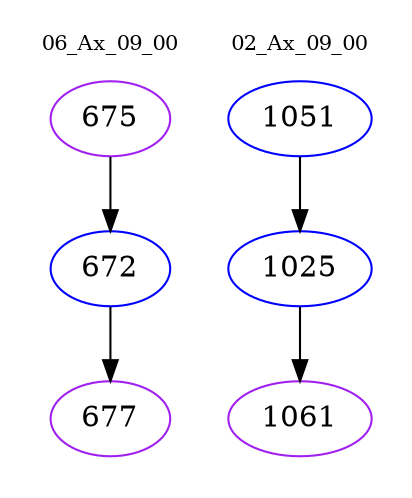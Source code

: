 digraph{
subgraph cluster_0 {
color = white
label = "06_Ax_09_00";
fontsize=10;
T0_675 [label="675", color="purple"]
T0_675 -> T0_672 [color="black"]
T0_672 [label="672", color="blue"]
T0_672 -> T0_677 [color="black"]
T0_677 [label="677", color="purple"]
}
subgraph cluster_1 {
color = white
label = "02_Ax_09_00";
fontsize=10;
T1_1051 [label="1051", color="blue"]
T1_1051 -> T1_1025 [color="black"]
T1_1025 [label="1025", color="blue"]
T1_1025 -> T1_1061 [color="black"]
T1_1061 [label="1061", color="purple"]
}
}

